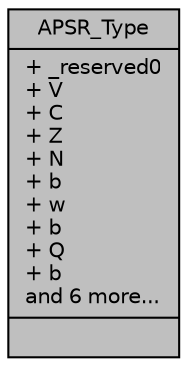 digraph "APSR_Type"
{
  edge [fontname="Helvetica",fontsize="10",labelfontname="Helvetica",labelfontsize="10"];
  node [fontname="Helvetica",fontsize="10",shape=record];
  Node1 [label="{APSR_Type\n|+ _reserved0\l+ V\l+ C\l+ Z\l+ N\l+ b\l+ w\l+ b\l+ Q\l+ b\land 6 more...\l|}",height=0.2,width=0.4,color="black", fillcolor="grey75", style="filled", fontcolor="black"];
}
